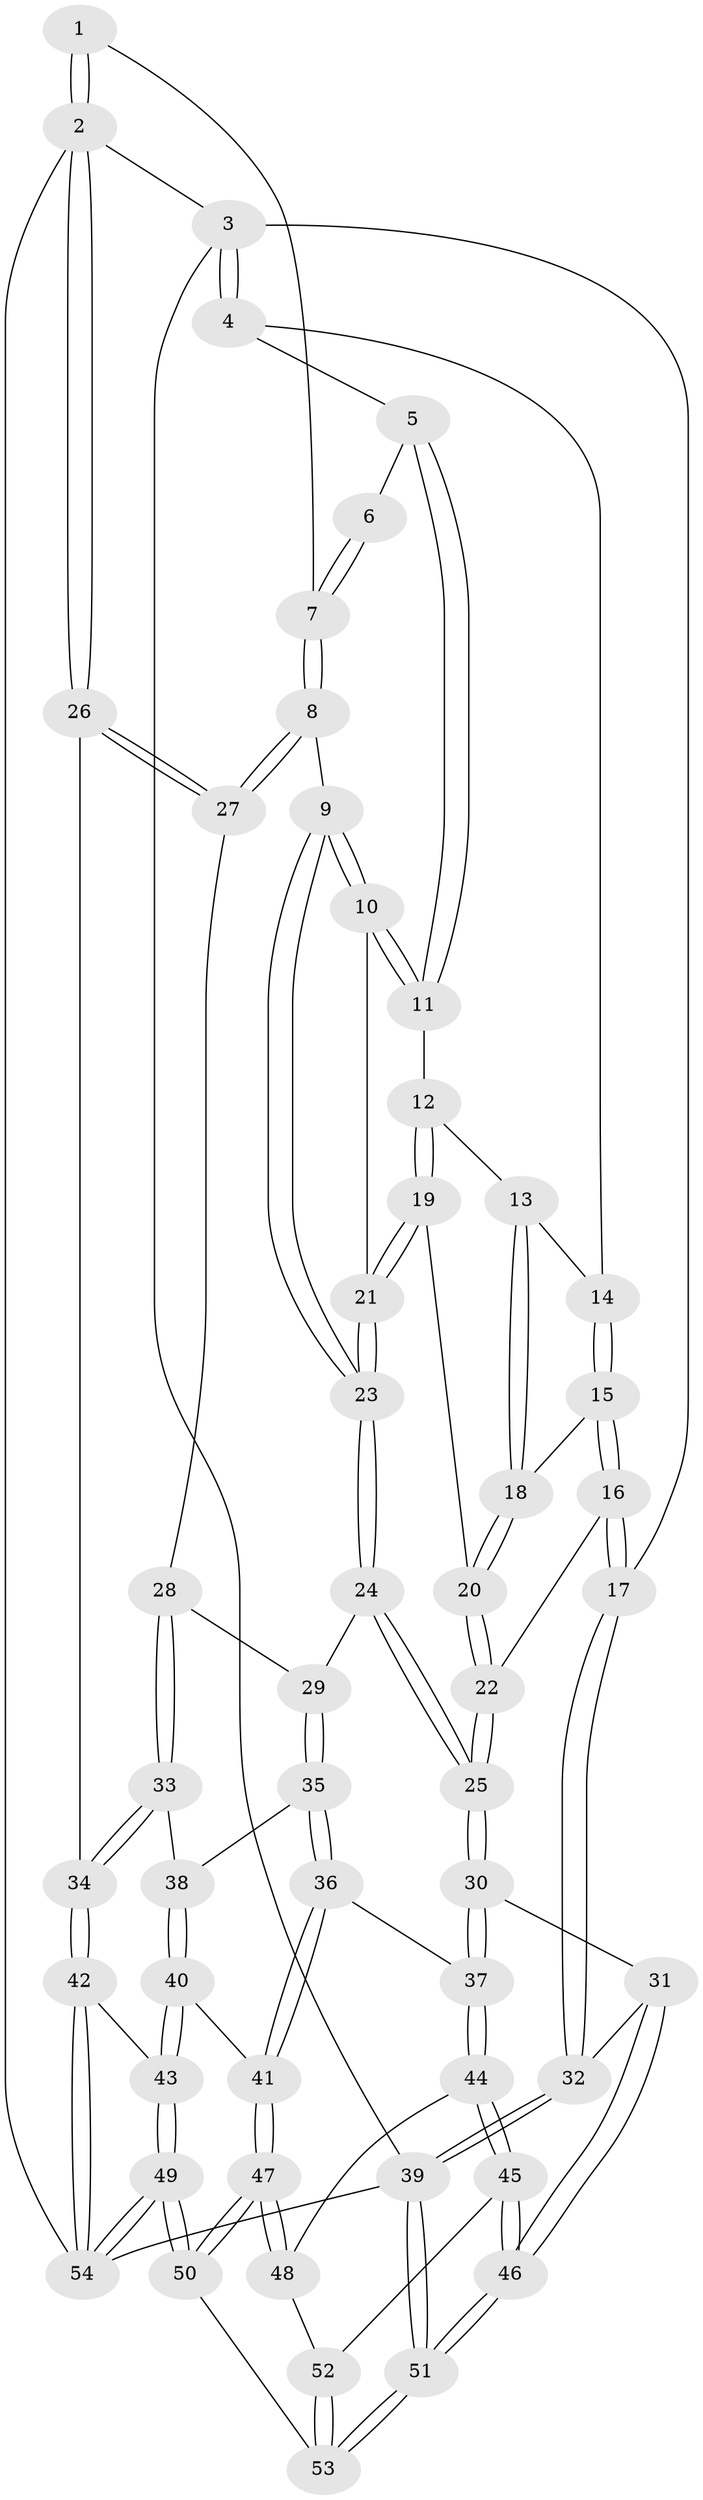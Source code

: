 // Generated by graph-tools (version 1.1) at 2025/03/03/09/25 03:03:26]
// undirected, 54 vertices, 132 edges
graph export_dot {
graph [start="1"]
  node [color=gray90,style=filled];
  1 [pos="+1+0"];
  2 [pos="+1+0"];
  3 [pos="+0+0"];
  4 [pos="+0.028692122602165863+0"];
  5 [pos="+0.5417564218257884+0"];
  6 [pos="+0.6357567364508664+0"];
  7 [pos="+0.7812687785572984+0.23929620227045056"];
  8 [pos="+0.7803687934836941+0.2727247429021949"];
  9 [pos="+0.7344597078666837+0.2708138522567488"];
  10 [pos="+0.5627456557496554+0.12416524889809354"];
  11 [pos="+0.5024665620568671+0.026388618903633795"];
  12 [pos="+0.36788244573563406+0.10925206063169478"];
  13 [pos="+0.28099031225107635+0.0728134224756733"];
  14 [pos="+0.14360418968774985+0"];
  15 [pos="+0.11443921781491742+0.20388254696929903"];
  16 [pos="+0.04569013716284691+0.29985279522329233"];
  17 [pos="+0+0.35445323951406665"];
  18 [pos="+0.2359401193327911+0.21245183017225075"];
  19 [pos="+0.37278035778463897+0.23061241484471548"];
  20 [pos="+0.30042811312689777+0.2627595072283613"];
  21 [pos="+0.41099787713333835+0.254628836357625"];
  22 [pos="+0.232072853057902+0.40750917415711935"];
  23 [pos="+0.506972481986207+0.3818713604136379"];
  24 [pos="+0.49045343607104147+0.4126031966994127"];
  25 [pos="+0.3194588041689001+0.5838372548795703"];
  26 [pos="+1+0.2450733597166543"];
  27 [pos="+0.7959077921778879+0.2833716491248028"];
  28 [pos="+0.7963216695122324+0.33874233535032744"];
  29 [pos="+0.654654650913909+0.5680096025552336"];
  30 [pos="+0.31508154580710324+0.60675191159405"];
  31 [pos="+0.23188947220882816+0.637186733978509"];
  32 [pos="+0+0.6318125060674876"];
  33 [pos="+0.8921879331287152+0.6437853260768872"];
  34 [pos="+1+0.7493021262705196"];
  35 [pos="+0.6541051360839759+0.623503720769357"];
  36 [pos="+0.5044257392875604+0.6948068356428506"];
  37 [pos="+0.32887245962462974+0.6212126586082195"];
  38 [pos="+0.7894045969343728+0.6838298522069038"];
  39 [pos="+0+1"];
  40 [pos="+0.7263688747706435+0.8329580741686132"];
  41 [pos="+0.564663365445123+0.8147005247051329"];
  42 [pos="+1+0.8191722950342198"];
  43 [pos="+0.740920654592885+0.8636036899369809"];
  44 [pos="+0.34154688012865564+0.7920478521724409"];
  45 [pos="+0.12982497921852257+0.9707029461973654"];
  46 [pos="+0.1280270532950913+0.9713191402617379"];
  47 [pos="+0.5144997231779237+0.9541665525730435"];
  48 [pos="+0.3590848388035155+0.8916283120657812"];
  49 [pos="+0.7757434700930025+1"];
  50 [pos="+0.5894697816013743+1"];
  51 [pos="+0+1"];
  52 [pos="+0.3379685994635107+0.9157117238802184"];
  53 [pos="+0.3442786582639677+1"];
  54 [pos="+1+1"];
  1 -- 2;
  1 -- 2;
  1 -- 7;
  2 -- 3;
  2 -- 26;
  2 -- 26;
  2 -- 54;
  3 -- 4;
  3 -- 4;
  3 -- 17;
  3 -- 39;
  4 -- 5;
  4 -- 14;
  5 -- 6;
  5 -- 11;
  5 -- 11;
  6 -- 7;
  6 -- 7;
  7 -- 8;
  7 -- 8;
  8 -- 9;
  8 -- 27;
  8 -- 27;
  9 -- 10;
  9 -- 10;
  9 -- 23;
  9 -- 23;
  10 -- 11;
  10 -- 11;
  10 -- 21;
  11 -- 12;
  12 -- 13;
  12 -- 19;
  12 -- 19;
  13 -- 14;
  13 -- 18;
  13 -- 18;
  14 -- 15;
  14 -- 15;
  15 -- 16;
  15 -- 16;
  15 -- 18;
  16 -- 17;
  16 -- 17;
  16 -- 22;
  17 -- 32;
  17 -- 32;
  18 -- 20;
  18 -- 20;
  19 -- 20;
  19 -- 21;
  19 -- 21;
  20 -- 22;
  20 -- 22;
  21 -- 23;
  21 -- 23;
  22 -- 25;
  22 -- 25;
  23 -- 24;
  23 -- 24;
  24 -- 25;
  24 -- 25;
  24 -- 29;
  25 -- 30;
  25 -- 30;
  26 -- 27;
  26 -- 27;
  26 -- 34;
  27 -- 28;
  28 -- 29;
  28 -- 33;
  28 -- 33;
  29 -- 35;
  29 -- 35;
  30 -- 31;
  30 -- 37;
  30 -- 37;
  31 -- 32;
  31 -- 46;
  31 -- 46;
  32 -- 39;
  32 -- 39;
  33 -- 34;
  33 -- 34;
  33 -- 38;
  34 -- 42;
  34 -- 42;
  35 -- 36;
  35 -- 36;
  35 -- 38;
  36 -- 37;
  36 -- 41;
  36 -- 41;
  37 -- 44;
  37 -- 44;
  38 -- 40;
  38 -- 40;
  39 -- 51;
  39 -- 51;
  39 -- 54;
  40 -- 41;
  40 -- 43;
  40 -- 43;
  41 -- 47;
  41 -- 47;
  42 -- 43;
  42 -- 54;
  42 -- 54;
  43 -- 49;
  43 -- 49;
  44 -- 45;
  44 -- 45;
  44 -- 48;
  45 -- 46;
  45 -- 46;
  45 -- 52;
  46 -- 51;
  46 -- 51;
  47 -- 48;
  47 -- 48;
  47 -- 50;
  47 -- 50;
  48 -- 52;
  49 -- 50;
  49 -- 50;
  49 -- 54;
  49 -- 54;
  50 -- 53;
  51 -- 53;
  51 -- 53;
  52 -- 53;
  52 -- 53;
}
